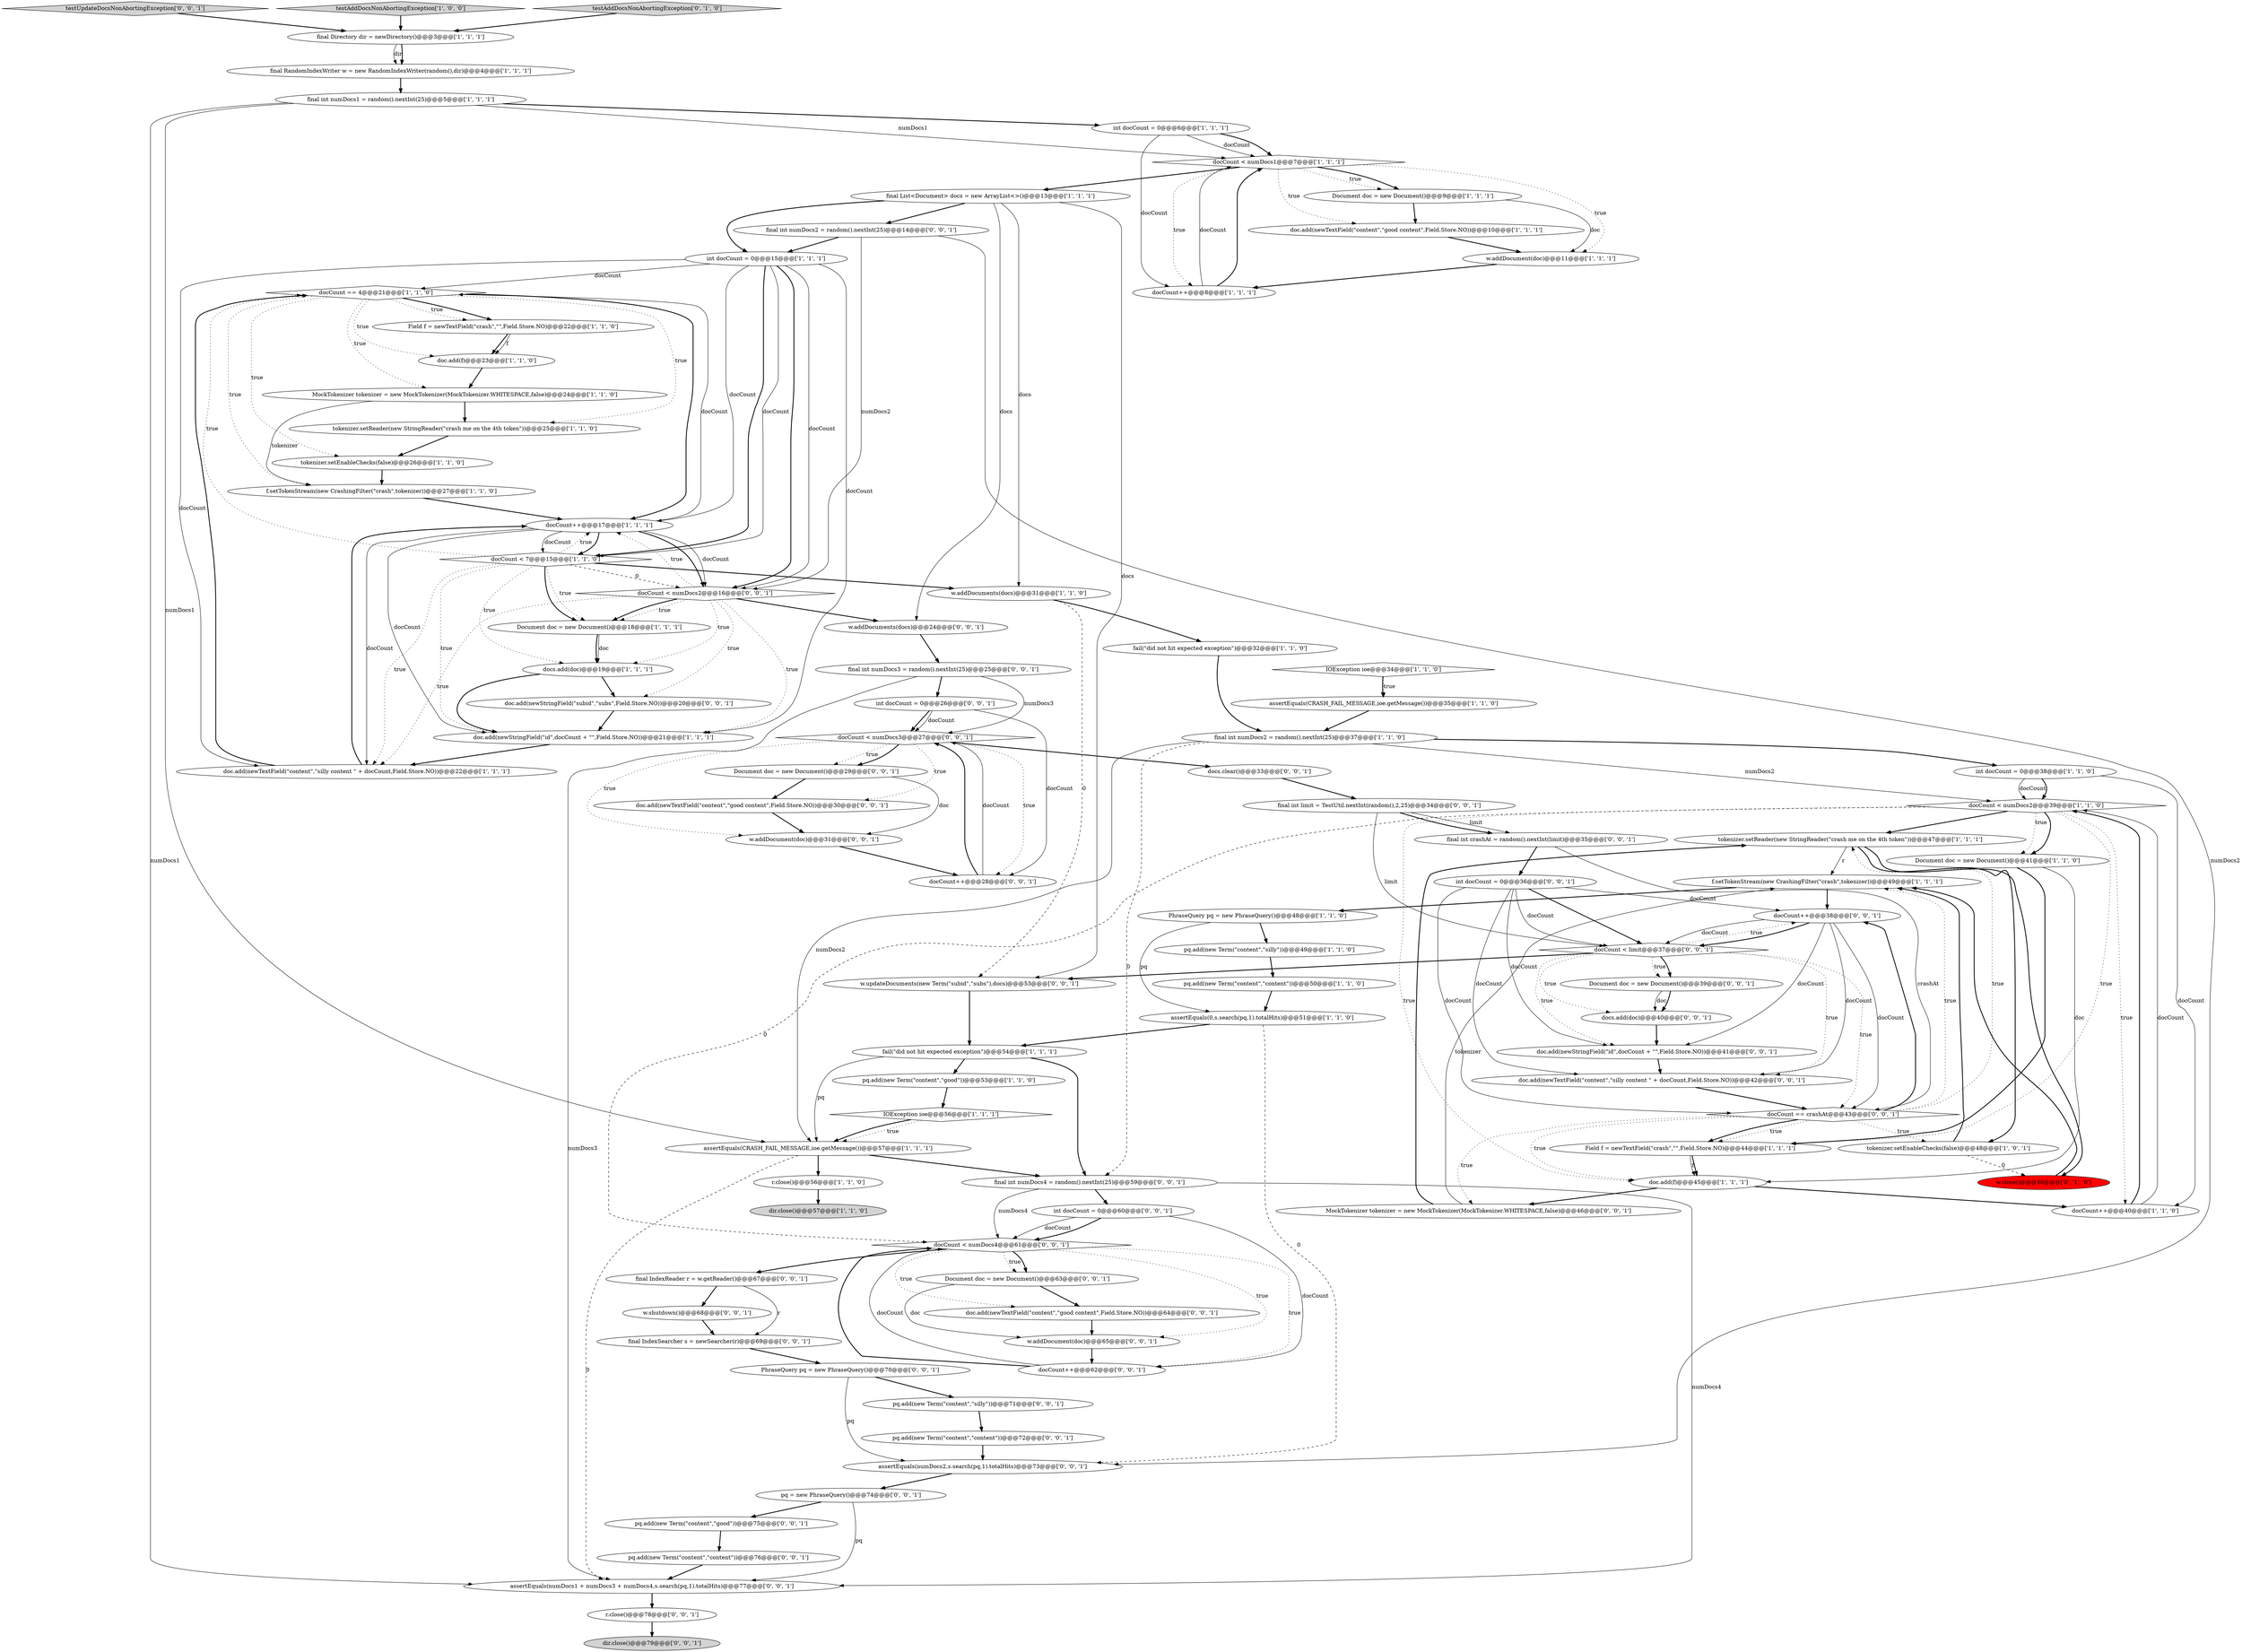 digraph {
13 [style = filled, label = "final int numDocs2 = random().nextInt(25)@@@37@@@['1', '1', '0']", fillcolor = white, shape = ellipse image = "AAA0AAABBB1BBB"];
65 [style = filled, label = "Document doc = new Document()@@@63@@@['0', '0', '1']", fillcolor = white, shape = ellipse image = "AAA0AAABBB3BBB"];
6 [style = filled, label = "f.setTokenStream(new CrashingFilter(\"crash\",tokenizer))@@@49@@@['1', '1', '1']", fillcolor = white, shape = ellipse image = "AAA0AAABBB1BBB"];
40 [style = filled, label = "tokenizer.setReader(new StringReader(\"crash me on the 4th token\"))@@@47@@@['1', '1', '1']", fillcolor = white, shape = ellipse image = "AAA0AAABBB1BBB"];
91 [style = filled, label = "assertEquals(numDocs1 + numDocs3 + numDocs4,s.search(pq,1).totalHits)@@@77@@@['0', '0', '1']", fillcolor = white, shape = ellipse image = "AAA0AAABBB3BBB"];
64 [style = filled, label = "testUpdateDocsNonAbortingException['0', '0', '1']", fillcolor = lightgray, shape = diamond image = "AAA0AAABBB3BBB"];
85 [style = filled, label = "final int numDocs4 = random().nextInt(25)@@@59@@@['0', '0', '1']", fillcolor = white, shape = ellipse image = "AAA0AAABBB3BBB"];
51 [style = filled, label = "pq = new PhraseQuery()@@@74@@@['0', '0', '1']", fillcolor = white, shape = ellipse image = "AAA0AAABBB3BBB"];
61 [style = filled, label = "int docCount = 0@@@26@@@['0', '0', '1']", fillcolor = white, shape = ellipse image = "AAA0AAABBB3BBB"];
72 [style = filled, label = "pq.add(new Term(\"content\",\"silly\"))@@@71@@@['0', '0', '1']", fillcolor = white, shape = ellipse image = "AAA0AAABBB3BBB"];
37 [style = filled, label = "tokenizer.setEnableChecks(false)@@@26@@@['1', '1', '0']", fillcolor = white, shape = ellipse image = "AAA0AAABBB1BBB"];
55 [style = filled, label = "doc.add(newTextField(\"content\",\"good content\",Field.Store.NO))@@@64@@@['0', '0', '1']", fillcolor = white, shape = ellipse image = "AAA0AAABBB3BBB"];
58 [style = filled, label = "PhraseQuery pq = new PhraseQuery()@@@70@@@['0', '0', '1']", fillcolor = white, shape = ellipse image = "AAA0AAABBB3BBB"];
67 [style = filled, label = "docCount++@@@62@@@['0', '0', '1']", fillcolor = white, shape = ellipse image = "AAA0AAABBB3BBB"];
17 [style = filled, label = "assertEquals(0,s.search(pq,1).totalHits)@@@51@@@['1', '1', '0']", fillcolor = white, shape = ellipse image = "AAA0AAABBB1BBB"];
90 [style = filled, label = "Document doc = new Document()@@@39@@@['0', '0', '1']", fillcolor = white, shape = ellipse image = "AAA0AAABBB3BBB"];
34 [style = filled, label = "Document doc = new Document()@@@9@@@['1', '1', '1']", fillcolor = white, shape = ellipse image = "AAA0AAABBB1BBB"];
32 [style = filled, label = "final RandomIndexWriter w = new RandomIndexWriter(random(),dir)@@@4@@@['1', '1', '1']", fillcolor = white, shape = ellipse image = "AAA0AAABBB1BBB"];
68 [style = filled, label = "docCount < numDocs3@@@27@@@['0', '0', '1']", fillcolor = white, shape = diamond image = "AAA0AAABBB3BBB"];
75 [style = filled, label = "pq.add(new Term(\"content\",\"content\"))@@@76@@@['0', '0', '1']", fillcolor = white, shape = ellipse image = "AAA0AAABBB3BBB"];
54 [style = filled, label = "docCount++@@@28@@@['0', '0', '1']", fillcolor = white, shape = ellipse image = "AAA0AAABBB3BBB"];
87 [style = filled, label = "docCount < limit@@@37@@@['0', '0', '1']", fillcolor = white, shape = diamond image = "AAA0AAABBB3BBB"];
83 [style = filled, label = "w.updateDocuments(new Term(\"subid\",\"subs\"),docs)@@@53@@@['0', '0', '1']", fillcolor = white, shape = ellipse image = "AAA0AAABBB3BBB"];
9 [style = filled, label = "doc.add(f)@@@23@@@['1', '1', '0']", fillcolor = white, shape = ellipse image = "AAA0AAABBB1BBB"];
5 [style = filled, label = "docCount < numDocs1@@@7@@@['1', '1', '1']", fillcolor = white, shape = diamond image = "AAA0AAABBB1BBB"];
49 [style = filled, label = "w.close()@@@46@@@['0', '1', '0']", fillcolor = red, shape = ellipse image = "AAA1AAABBB2BBB"];
84 [style = filled, label = "doc.add(newStringField(\"subid\",\"subs\",Field.Store.NO))@@@20@@@['0', '0', '1']", fillcolor = white, shape = ellipse image = "AAA0AAABBB3BBB"];
66 [style = filled, label = "final int numDocs3 = random().nextInt(25)@@@25@@@['0', '0', '1']", fillcolor = white, shape = ellipse image = "AAA0AAABBB3BBB"];
47 [style = filled, label = "docCount == 4@@@21@@@['1', '1', '0']", fillcolor = white, shape = diamond image = "AAA0AAABBB1BBB"];
53 [style = filled, label = "int docCount = 0@@@36@@@['0', '0', '1']", fillcolor = white, shape = ellipse image = "AAA0AAABBB3BBB"];
33 [style = filled, label = "final int numDocs1 = random().nextInt(25)@@@5@@@['1', '1', '1']", fillcolor = white, shape = ellipse image = "AAA0AAABBB1BBB"];
94 [style = filled, label = "w.addDocuments(docs)@@@24@@@['0', '0', '1']", fillcolor = white, shape = ellipse image = "AAA0AAABBB3BBB"];
27 [style = filled, label = "PhraseQuery pq = new PhraseQuery()@@@48@@@['1', '1', '0']", fillcolor = white, shape = ellipse image = "AAA0AAABBB1BBB"];
77 [style = filled, label = "docCount < numDocs4@@@61@@@['0', '0', '1']", fillcolor = white, shape = diamond image = "AAA0AAABBB3BBB"];
12 [style = filled, label = "MockTokenizer tokenizer = new MockTokenizer(MockTokenizer.WHITESPACE,false)@@@24@@@['1', '1', '0']", fillcolor = white, shape = ellipse image = "AAA0AAABBB1BBB"];
14 [style = filled, label = "f.setTokenStream(new CrashingFilter(\"crash\",tokenizer))@@@27@@@['1', '1', '0']", fillcolor = white, shape = ellipse image = "AAA0AAABBB1BBB"];
60 [style = filled, label = "docCount == crashAt@@@43@@@['0', '0', '1']", fillcolor = white, shape = diamond image = "AAA0AAABBB3BBB"];
88 [style = filled, label = "dir.close()@@@79@@@['0', '0', '1']", fillcolor = lightgray, shape = ellipse image = "AAA0AAABBB3BBB"];
26 [style = filled, label = "w.addDocument(doc)@@@11@@@['1', '1', '1']", fillcolor = white, shape = ellipse image = "AAA0AAABBB1BBB"];
35 [style = filled, label = "fail(\"did not hit expected exception\")@@@54@@@['1', '1', '1']", fillcolor = white, shape = ellipse image = "AAA0AAABBB1BBB"];
39 [style = filled, label = "assertEquals(CRASH_FAIL_MESSAGE,ioe.getMessage())@@@35@@@['1', '1', '0']", fillcolor = white, shape = ellipse image = "AAA0AAABBB1BBB"];
76 [style = filled, label = "MockTokenizer tokenizer = new MockTokenizer(MockTokenizer.WHITESPACE,false)@@@46@@@['0', '0', '1']", fillcolor = white, shape = ellipse image = "AAA0AAABBB3BBB"];
4 [style = filled, label = "int docCount = 0@@@6@@@['1', '1', '1']", fillcolor = white, shape = ellipse image = "AAA0AAABBB1BBB"];
52 [style = filled, label = "final int crashAt = random().nextInt(limit)@@@35@@@['0', '0', '1']", fillcolor = white, shape = ellipse image = "AAA0AAABBB3BBB"];
48 [style = filled, label = "Field f = newTextField(\"crash\",\"\",Field.Store.NO)@@@44@@@['1', '1', '1']", fillcolor = white, shape = ellipse image = "AAA0AAABBB1BBB"];
69 [style = filled, label = "w.shutdown()@@@68@@@['0', '0', '1']", fillcolor = white, shape = ellipse image = "AAA0AAABBB3BBB"];
70 [style = filled, label = "final int numDocs2 = random().nextInt(25)@@@14@@@['0', '0', '1']", fillcolor = white, shape = ellipse image = "AAA0AAABBB3BBB"];
24 [style = filled, label = "doc.add(newStringField(\"id\",docCount + \"\",Field.Store.NO))@@@21@@@['1', '1', '1']", fillcolor = white, shape = ellipse image = "AAA0AAABBB1BBB"];
42 [style = filled, label = "Field f = newTextField(\"crash\",\"\",Field.Store.NO)@@@22@@@['1', '1', '0']", fillcolor = white, shape = ellipse image = "AAA0AAABBB1BBB"];
82 [style = filled, label = "doc.add(newStringField(\"id\",docCount + \"\",Field.Store.NO))@@@41@@@['0', '0', '1']", fillcolor = white, shape = ellipse image = "AAA0AAABBB3BBB"];
62 [style = filled, label = "w.addDocument(doc)@@@31@@@['0', '0', '1']", fillcolor = white, shape = ellipse image = "AAA0AAABBB3BBB"];
81 [style = filled, label = "doc.add(newTextField(\"content\",\"silly content \" + docCount,Field.Store.NO))@@@42@@@['0', '0', '1']", fillcolor = white, shape = ellipse image = "AAA0AAABBB3BBB"];
30 [style = filled, label = "pq.add(new Term(\"content\",\"good\"))@@@53@@@['1', '1', '0']", fillcolor = white, shape = ellipse image = "AAA0AAABBB1BBB"];
11 [style = filled, label = "int docCount = 0@@@15@@@['1', '1', '1']", fillcolor = white, shape = ellipse image = "AAA0AAABBB1BBB"];
23 [style = filled, label = "IOException ioe@@@56@@@['1', '1', '1']", fillcolor = white, shape = diamond image = "AAA0AAABBB1BBB"];
41 [style = filled, label = "docCount++@@@17@@@['1', '1', '1']", fillcolor = white, shape = ellipse image = "AAA0AAABBB1BBB"];
59 [style = filled, label = "docs.clear()@@@33@@@['0', '0', '1']", fillcolor = white, shape = ellipse image = "AAA0AAABBB3BBB"];
56 [style = filled, label = "w.addDocument(doc)@@@65@@@['0', '0', '1']", fillcolor = white, shape = ellipse image = "AAA0AAABBB3BBB"];
43 [style = filled, label = "assertEquals(CRASH_FAIL_MESSAGE,ioe.getMessage())@@@57@@@['1', '1', '1']", fillcolor = white, shape = ellipse image = "AAA0AAABBB1BBB"];
16 [style = filled, label = "tokenizer.setEnableChecks(false)@@@48@@@['1', '0', '1']", fillcolor = white, shape = ellipse image = "AAA0AAABBB1BBB"];
44 [style = filled, label = "w.addDocuments(docs)@@@31@@@['1', '1', '0']", fillcolor = white, shape = ellipse image = "AAA0AAABBB1BBB"];
0 [style = filled, label = "fail(\"did not hit expected exception\")@@@32@@@['1', '1', '0']", fillcolor = white, shape = ellipse image = "AAA0AAABBB1BBB"];
71 [style = filled, label = "doc.add(newTextField(\"content\",\"good content\",Field.Store.NO))@@@30@@@['0', '0', '1']", fillcolor = white, shape = ellipse image = "AAA0AAABBB3BBB"];
18 [style = filled, label = "testAddDocsNonAbortingException['1', '0', '0']", fillcolor = lightgray, shape = diamond image = "AAA0AAABBB1BBB"];
46 [style = filled, label = "Document doc = new Document()@@@41@@@['1', '1', '0']", fillcolor = white, shape = ellipse image = "AAA0AAABBB1BBB"];
15 [style = filled, label = "tokenizer.setReader(new StringReader(\"crash me on the 4th token\"))@@@25@@@['1', '1', '0']", fillcolor = white, shape = ellipse image = "AAA0AAABBB1BBB"];
38 [style = filled, label = "int docCount = 0@@@38@@@['1', '1', '0']", fillcolor = white, shape = ellipse image = "AAA0AAABBB1BBB"];
29 [style = filled, label = "docs.add(doc)@@@19@@@['1', '1', '1']", fillcolor = white, shape = ellipse image = "AAA0AAABBB1BBB"];
93 [style = filled, label = "final IndexSearcher s = newSearcher(r)@@@69@@@['0', '0', '1']", fillcolor = white, shape = ellipse image = "AAA0AAABBB3BBB"];
1 [style = filled, label = "doc.add(newTextField(\"content\",\"silly content \" + docCount,Field.Store.NO))@@@22@@@['1', '1', '1']", fillcolor = white, shape = ellipse image = "AAA0AAABBB1BBB"];
73 [style = filled, label = "int docCount = 0@@@60@@@['0', '0', '1']", fillcolor = white, shape = ellipse image = "AAA0AAABBB3BBB"];
74 [style = filled, label = "assertEquals(numDocs2,s.search(pq,1).totalHits)@@@73@@@['0', '0', '1']", fillcolor = white, shape = ellipse image = "AAA0AAABBB3BBB"];
10 [style = filled, label = "r.close()@@@56@@@['1', '1', '0']", fillcolor = white, shape = ellipse image = "AAA0AAABBB1BBB"];
21 [style = filled, label = "docCount < numDocs2@@@39@@@['1', '1', '0']", fillcolor = white, shape = diamond image = "AAA0AAABBB1BBB"];
28 [style = filled, label = "IOException ioe@@@34@@@['1', '1', '0']", fillcolor = white, shape = diamond image = "AAA0AAABBB1BBB"];
92 [style = filled, label = "docCount < numDocs2@@@16@@@['0', '0', '1']", fillcolor = white, shape = diamond image = "AAA0AAABBB3BBB"];
95 [style = filled, label = "pq.add(new Term(\"content\",\"content\"))@@@72@@@['0', '0', '1']", fillcolor = white, shape = ellipse image = "AAA0AAABBB3BBB"];
36 [style = filled, label = "pq.add(new Term(\"content\",\"silly\"))@@@49@@@['1', '1', '0']", fillcolor = white, shape = ellipse image = "AAA0AAABBB1BBB"];
80 [style = filled, label = "docs.add(doc)@@@40@@@['0', '0', '1']", fillcolor = white, shape = ellipse image = "AAA0AAABBB3BBB"];
3 [style = filled, label = "docCount++@@@40@@@['1', '1', '0']", fillcolor = white, shape = ellipse image = "AAA0AAABBB1BBB"];
45 [style = filled, label = "final Directory dir = newDirectory()@@@3@@@['1', '1', '1']", fillcolor = white, shape = ellipse image = "AAA0AAABBB1BBB"];
2 [style = filled, label = "doc.add(f)@@@45@@@['1', '1', '1']", fillcolor = white, shape = ellipse image = "AAA0AAABBB1BBB"];
7 [style = filled, label = "final List<Document> docs = new ArrayList<>()@@@13@@@['1', '1', '1']", fillcolor = white, shape = ellipse image = "AAA0AAABBB1BBB"];
25 [style = filled, label = "Document doc = new Document()@@@18@@@['1', '1', '1']", fillcolor = white, shape = ellipse image = "AAA0AAABBB1BBB"];
78 [style = filled, label = "final IndexReader r = w.getReader()@@@67@@@['0', '0', '1']", fillcolor = white, shape = ellipse image = "AAA0AAABBB3BBB"];
86 [style = filled, label = "pq.add(new Term(\"content\",\"good\"))@@@75@@@['0', '0', '1']", fillcolor = white, shape = ellipse image = "AAA0AAABBB3BBB"];
89 [style = filled, label = "Document doc = new Document()@@@29@@@['0', '0', '1']", fillcolor = white, shape = ellipse image = "AAA0AAABBB3BBB"];
50 [style = filled, label = "testAddDocsNonAbortingException['0', '1', '0']", fillcolor = lightgray, shape = diamond image = "AAA0AAABBB2BBB"];
63 [style = filled, label = "r.close()@@@78@@@['0', '0', '1']", fillcolor = white, shape = ellipse image = "AAA0AAABBB3BBB"];
19 [style = filled, label = "pq.add(new Term(\"content\",\"content\"))@@@50@@@['1', '1', '0']", fillcolor = white, shape = ellipse image = "AAA0AAABBB1BBB"];
20 [style = filled, label = "docCount++@@@8@@@['1', '1', '1']", fillcolor = white, shape = ellipse image = "AAA0AAABBB1BBB"];
31 [style = filled, label = "dir.close()@@@57@@@['1', '1', '0']", fillcolor = lightgray, shape = ellipse image = "AAA0AAABBB1BBB"];
57 [style = filled, label = "final int limit = TestUtil.nextInt(random(),2,25)@@@34@@@['0', '0', '1']", fillcolor = white, shape = ellipse image = "AAA0AAABBB3BBB"];
79 [style = filled, label = "docCount++@@@38@@@['0', '0', '1']", fillcolor = white, shape = ellipse image = "AAA0AAABBB3BBB"];
22 [style = filled, label = "doc.add(newTextField(\"content\",\"good content\",Field.Store.NO))@@@10@@@['1', '1', '1']", fillcolor = white, shape = ellipse image = "AAA0AAABBB1BBB"];
8 [style = filled, label = "docCount < 7@@@15@@@['1', '1', '0']", fillcolor = white, shape = diamond image = "AAA0AAABBB1BBB"];
40->49 [style = bold, label=""];
17->74 [style = dashed, label="0"];
0->13 [style = bold, label=""];
60->48 [style = dotted, label="true"];
87->80 [style = dotted, label="true"];
92->24 [style = dotted, label="true"];
54->68 [style = bold, label=""];
41->8 [style = bold, label=""];
62->54 [style = bold, label=""];
42->9 [style = bold, label=""];
71->62 [style = bold, label=""];
7->94 [style = solid, label="docs"];
86->75 [style = bold, label=""];
60->6 [style = dotted, label="true"];
70->11 [style = bold, label=""];
59->57 [style = bold, label=""];
56->67 [style = bold, label=""];
27->17 [style = solid, label="pq"];
92->1 [style = dotted, label="true"];
68->71 [style = dotted, label="true"];
25->29 [style = bold, label=""];
87->90 [style = dotted, label="true"];
8->44 [style = bold, label=""];
57->87 [style = solid, label="limit"];
46->48 [style = bold, label=""];
91->63 [style = bold, label=""];
51->86 [style = bold, label=""];
18->45 [style = bold, label=""];
33->43 [style = solid, label="numDocs1"];
74->51 [style = bold, label=""];
65->56 [style = solid, label="doc"];
47->37 [style = dotted, label="true"];
73->67 [style = solid, label="docCount"];
53->82 [style = solid, label="docCount"];
5->34 [style = bold, label=""];
87->81 [style = dotted, label="true"];
77->67 [style = dotted, label="true"];
21->46 [style = bold, label=""];
4->20 [style = solid, label="docCount"];
80->82 [style = bold, label=""];
7->70 [style = bold, label=""];
40->16 [style = bold, label=""];
53->87 [style = solid, label="docCount"];
61->68 [style = bold, label=""];
5->22 [style = dotted, label="true"];
11->92 [style = bold, label=""];
87->60 [style = dotted, label="true"];
13->85 [style = dashed, label="0"];
41->47 [style = solid, label="docCount"];
95->74 [style = bold, label=""];
50->45 [style = bold, label=""];
77->65 [style = dotted, label="true"];
13->21 [style = solid, label="numDocs2"];
17->35 [style = bold, label=""];
38->21 [style = solid, label="docCount"];
7->11 [style = bold, label=""];
53->60 [style = solid, label="docCount"];
10->31 [style = bold, label=""];
1->41 [style = bold, label=""];
48->2 [style = bold, label=""];
16->6 [style = bold, label=""];
47->12 [style = dotted, label="true"];
61->68 [style = solid, label="docCount"];
23->43 [style = dotted, label="true"];
76->6 [style = solid, label="tokenizer"];
90->80 [style = solid, label="doc"];
53->81 [style = solid, label="docCount"];
7->44 [style = solid, label="docs"];
77->78 [style = bold, label=""];
60->48 [style = bold, label=""];
85->73 [style = bold, label=""];
11->41 [style = solid, label="docCount"];
77->56 [style = dotted, label="true"];
21->48 [style = dotted, label="true"];
87->79 [style = dotted, label="true"];
60->76 [style = dotted, label="true"];
64->45 [style = bold, label=""];
66->91 [style = solid, label="numDocs3"];
79->81 [style = solid, label="docCount"];
11->47 [style = solid, label="docCount"];
68->54 [style = dotted, label="true"];
5->34 [style = dotted, label="true"];
29->84 [style = bold, label=""];
58->74 [style = solid, label="pq"];
94->66 [style = bold, label=""];
11->92 [style = solid, label="docCount"];
34->26 [style = solid, label="doc"];
33->5 [style = solid, label="numDocs1"];
53->87 [style = bold, label=""];
47->42 [style = dotted, label="true"];
47->15 [style = dotted, label="true"];
47->41 [style = bold, label=""];
92->41 [style = dotted, label="true"];
45->32 [style = solid, label="dir"];
5->7 [style = bold, label=""];
11->8 [style = bold, label=""];
43->10 [style = bold, label=""];
66->61 [style = bold, label=""];
65->55 [style = bold, label=""];
5->26 [style = dotted, label="true"];
8->29 [style = dotted, label="true"];
61->54 [style = solid, label="docCount"];
77->65 [style = bold, label=""];
69->93 [style = bold, label=""];
60->40 [style = dotted, label="true"];
26->20 [style = bold, label=""];
35->43 [style = solid, label="pq"];
76->40 [style = bold, label=""];
60->16 [style = dotted, label="true"];
22->26 [style = bold, label=""];
72->95 [style = bold, label=""];
8->25 [style = dotted, label="true"];
66->68 [style = solid, label="numDocs3"];
67->77 [style = bold, label=""];
68->62 [style = dotted, label="true"];
87->83 [style = bold, label=""];
47->42 [style = bold, label=""];
4->5 [style = solid, label="docCount"];
21->46 [style = dotted, label="true"];
39->13 [style = bold, label=""];
28->39 [style = bold, label=""];
2->3 [style = bold, label=""];
57->52 [style = solid, label="limit"];
7->83 [style = solid, label="docs"];
33->4 [style = bold, label=""];
23->43 [style = bold, label=""];
45->32 [style = bold, label=""];
77->55 [style = dotted, label="true"];
87->90 [style = bold, label=""];
21->2 [style = dotted, label="true"];
84->24 [style = bold, label=""];
52->60 [style = solid, label="crashAt"];
19->17 [style = bold, label=""];
60->79 [style = bold, label=""];
67->77 [style = solid, label="docCount"];
8->41 [style = dotted, label="true"];
79->87 [style = bold, label=""];
41->1 [style = solid, label="docCount"];
85->91 [style = solid, label="numDocs4"];
32->33 [style = bold, label=""];
8->24 [style = dotted, label="true"];
20->5 [style = solid, label="docCount"];
11->24 [style = solid, label="docCount"];
6->27 [style = bold, label=""];
58->72 [style = bold, label=""];
63->88 [style = bold, label=""];
92->25 [style = dotted, label="true"];
47->9 [style = dotted, label="true"];
89->71 [style = bold, label=""];
6->79 [style = bold, label=""];
42->9 [style = solid, label="f"];
21->77 [style = dashed, label="0"];
41->8 [style = solid, label="docCount"];
41->92 [style = bold, label=""];
51->91 [style = solid, label="pq"];
21->3 [style = dotted, label="true"];
83->35 [style = bold, label=""];
3->21 [style = bold, label=""];
13->43 [style = solid, label="numDocs2"];
9->12 [style = bold, label=""];
24->1 [style = bold, label=""];
79->87 [style = solid, label="docCount"];
15->37 [style = bold, label=""];
3->21 [style = solid, label="docCount"];
4->5 [style = bold, label=""];
14->41 [style = bold, label=""];
11->8 [style = solid, label="docCount"];
35->30 [style = bold, label=""];
49->6 [style = bold, label=""];
44->83 [style = dashed, label="0"];
36->19 [style = bold, label=""];
43->91 [style = dashed, label="0"];
73->77 [style = solid, label="docCount"];
89->62 [style = solid, label="doc"];
82->81 [style = bold, label=""];
25->29 [style = solid, label="doc"];
48->2 [style = solid, label="f"];
87->82 [style = dotted, label="true"];
60->2 [style = dotted, label="true"];
8->92 [style = dashed, label="0"];
27->36 [style = bold, label=""];
52->53 [style = bold, label=""];
53->79 [style = solid, label="docCount"];
93->58 [style = bold, label=""];
2->76 [style = bold, label=""];
30->23 [style = bold, label=""];
54->68 [style = solid, label="docCount"];
12->15 [style = bold, label=""];
92->29 [style = dotted, label="true"];
78->93 [style = solid, label="r"];
12->14 [style = solid, label="tokenizer"];
85->77 [style = solid, label="numDocs4"];
92->25 [style = bold, label=""];
81->60 [style = bold, label=""];
33->91 [style = solid, label="numDocs1"];
68->89 [style = dotted, label="true"];
41->24 [style = solid, label="docCount"];
43->85 [style = bold, label=""];
55->56 [style = bold, label=""];
34->22 [style = bold, label=""];
20->5 [style = bold, label=""];
57->52 [style = bold, label=""];
8->1 [style = dotted, label="true"];
8->47 [style = dotted, label="true"];
37->14 [style = bold, label=""];
1->47 [style = bold, label=""];
90->80 [style = bold, label=""];
75->91 [style = bold, label=""];
92->84 [style = dotted, label="true"];
35->85 [style = bold, label=""];
68->89 [style = bold, label=""];
70->74 [style = solid, label="numDocs2"];
68->59 [style = bold, label=""];
78->69 [style = bold, label=""];
47->14 [style = dotted, label="true"];
16->49 [style = dashed, label="0"];
21->40 [style = bold, label=""];
38->21 [style = bold, label=""];
5->20 [style = dotted, label="true"];
13->38 [style = bold, label=""];
92->94 [style = bold, label=""];
38->3 [style = solid, label="docCount"];
70->92 [style = solid, label="numDocs2"];
41->92 [style = solid, label="docCount"];
73->77 [style = bold, label=""];
79->82 [style = solid, label="docCount"];
79->60 [style = solid, label="docCount"];
46->2 [style = solid, label="doc"];
29->24 [style = bold, label=""];
28->39 [style = dotted, label="true"];
8->25 [style = bold, label=""];
11->1 [style = solid, label="docCount"];
40->6 [style = solid, label="r"];
44->0 [style = bold, label=""];
}
